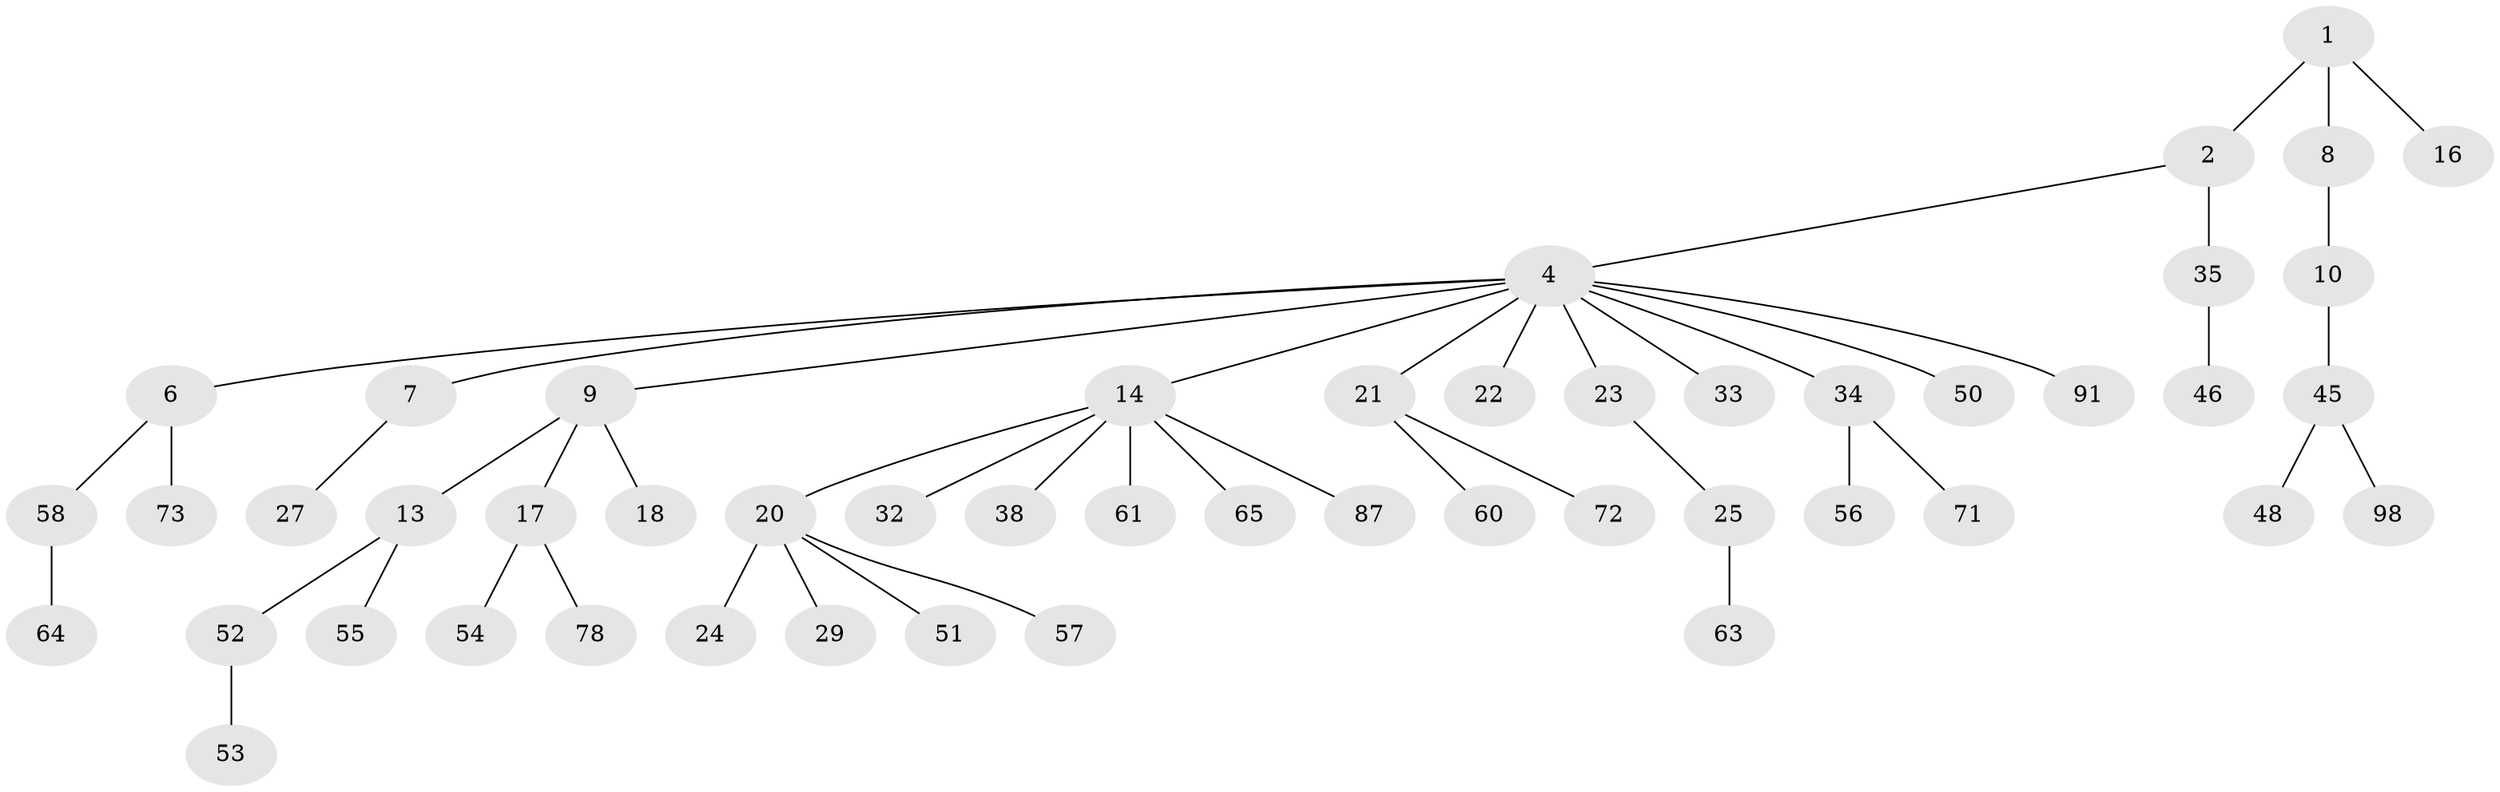 // original degree distribution, {3: 0.16, 10: 0.01, 4: 0.05, 2: 0.26, 5: 0.04, 1: 0.48}
// Generated by graph-tools (version 1.1) at 2025/15/03/09/25 04:15:38]
// undirected, 50 vertices, 49 edges
graph export_dot {
graph [start="1"]
  node [color=gray90,style=filled];
  1 [super="+3+37"];
  2 [super="+15"];
  4 [super="+11+36+39+5+66"];
  6 [super="+30+82"];
  7;
  8;
  9;
  10;
  13 [super="+41+81+59+49"];
  14 [super="+26"];
  16;
  17;
  18;
  20;
  21;
  22 [super="+79"];
  23 [super="+43"];
  24;
  25 [super="+62"];
  27 [super="+80"];
  29 [super="+83"];
  32;
  33;
  34 [super="+47+88"];
  35 [super="+44"];
  38;
  45;
  46;
  48 [super="+90"];
  50;
  51;
  52 [super="+93"];
  53;
  54;
  55 [super="+96"];
  56;
  57;
  58;
  60;
  61;
  63;
  64;
  65 [super="+86"];
  71 [super="+77"];
  72;
  73;
  78;
  87;
  91;
  98;
  1 -- 2;
  1 -- 8;
  1 -- 16;
  2 -- 4;
  2 -- 35;
  4 -- 6;
  4 -- 7;
  4 -- 9;
  4 -- 23;
  4 -- 34;
  4 -- 50;
  4 -- 14;
  4 -- 33;
  4 -- 21;
  4 -- 22;
  4 -- 91;
  6 -- 58;
  6 -- 73;
  7 -- 27;
  8 -- 10;
  9 -- 13;
  9 -- 17;
  9 -- 18;
  10 -- 45;
  13 -- 55;
  13 -- 52;
  14 -- 20;
  14 -- 32;
  14 -- 65;
  14 -- 38;
  14 -- 87;
  14 -- 61;
  17 -- 54;
  17 -- 78;
  20 -- 24;
  20 -- 29;
  20 -- 51;
  20 -- 57;
  21 -- 60;
  21 -- 72;
  23 -- 25;
  25 -- 63;
  34 -- 56;
  34 -- 71;
  35 -- 46;
  45 -- 48;
  45 -- 98;
  52 -- 53;
  58 -- 64;
}
